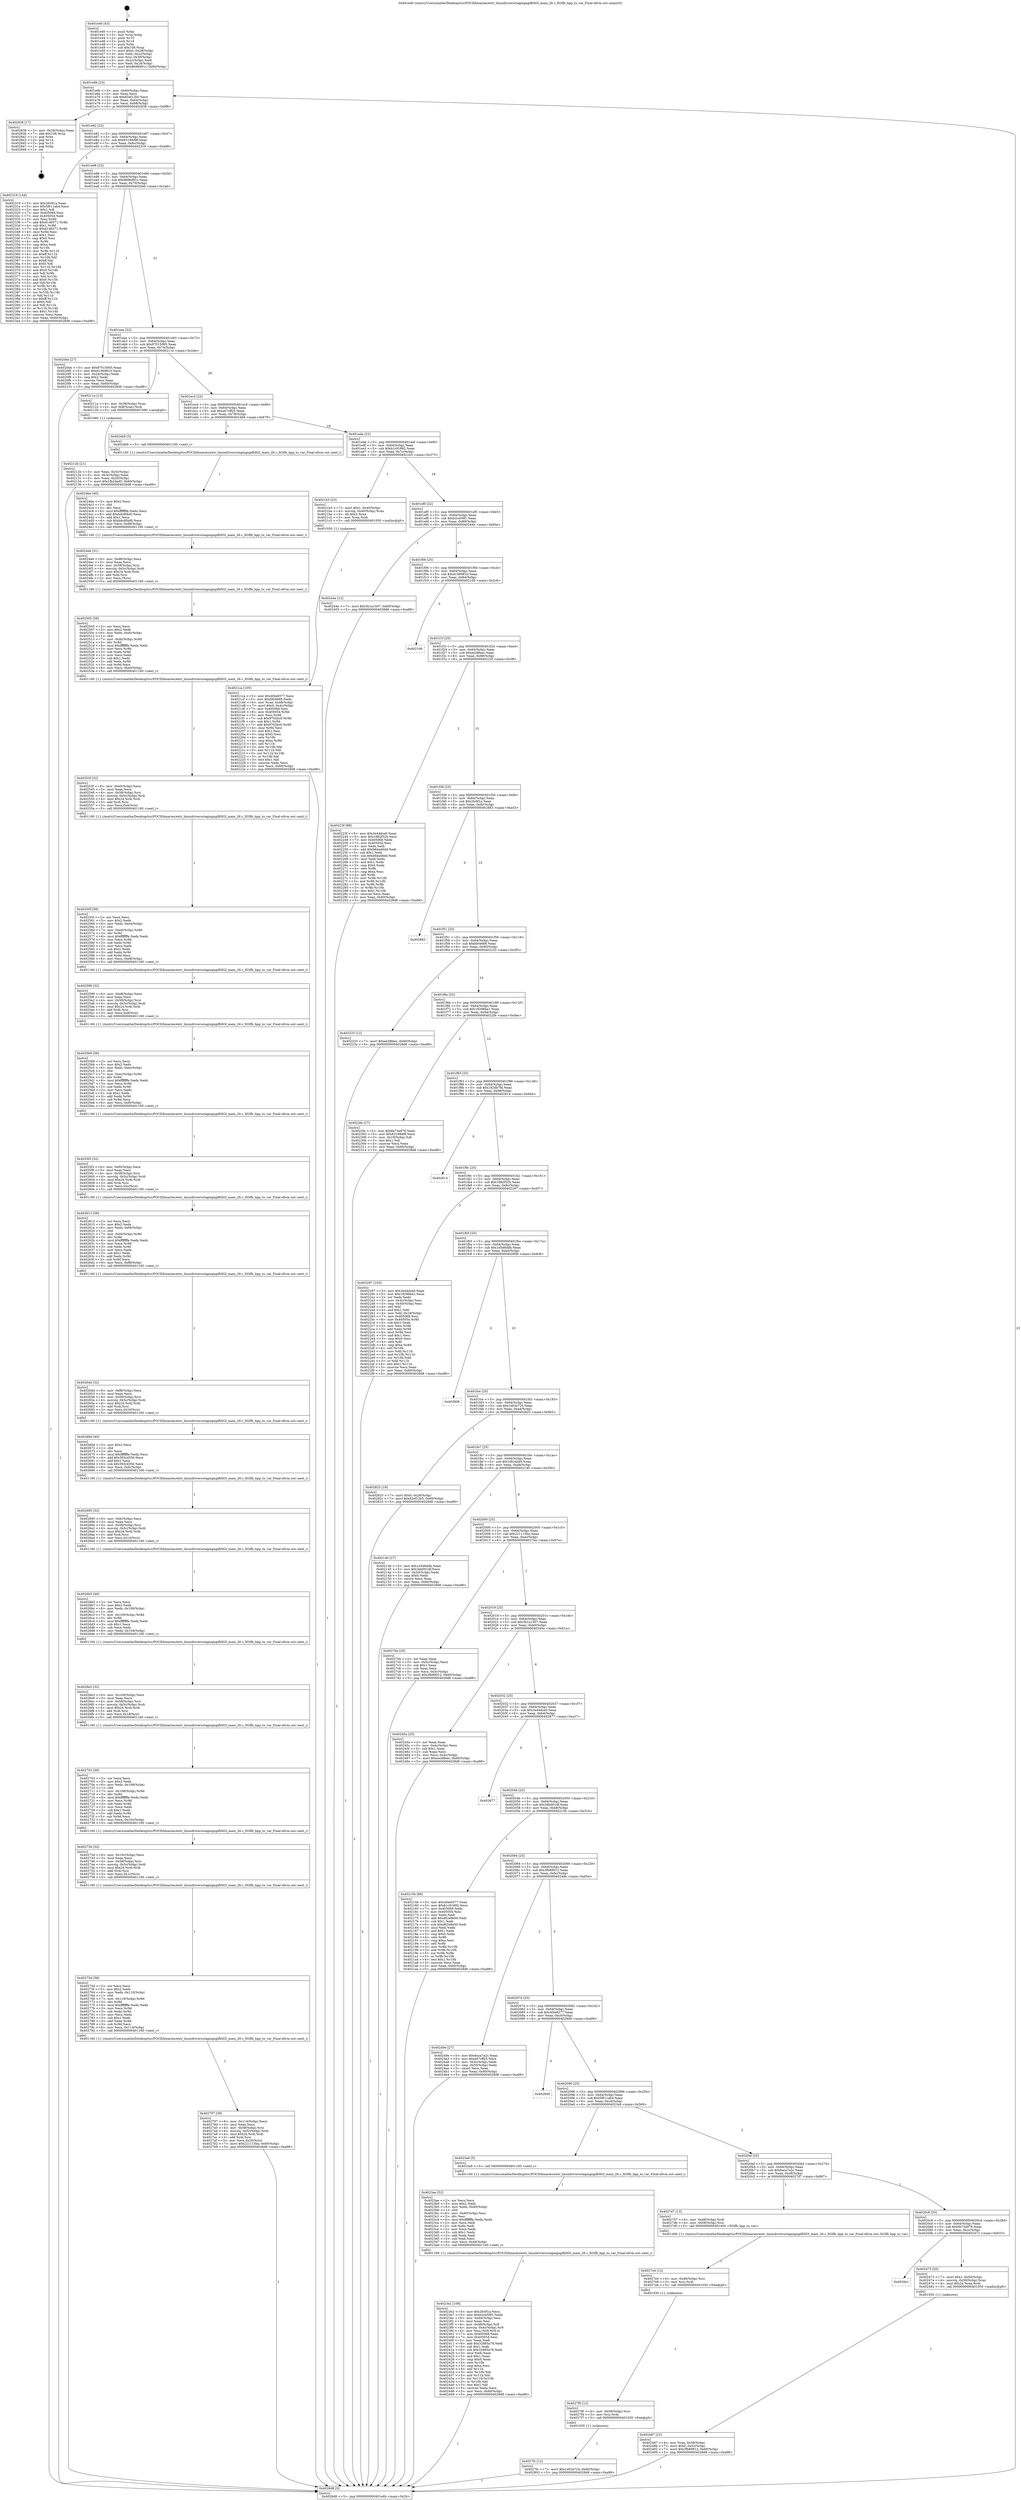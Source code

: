 digraph "0x401e40" {
  label = "0x401e40 (/mnt/c/Users/mathe/Desktop/tcc/POCII/binaries/extr_linuxdriversstagingxgifbXGI_main_26.c_XGIfb_bpp_to_var_Final-ollvm.out::main(0))"
  labelloc = "t"
  node[shape=record]

  Entry [label="",width=0.3,height=0.3,shape=circle,fillcolor=black,style=filled]
  "0x401e6b" [label="{
     0x401e6b [23]\l
     | [instrs]\l
     &nbsp;&nbsp;0x401e6b \<+3\>: mov -0x60(%rbp),%eax\l
     &nbsp;&nbsp;0x401e6e \<+2\>: mov %eax,%ecx\l
     &nbsp;&nbsp;0x401e70 \<+6\>: sub $0x82ef12b5,%ecx\l
     &nbsp;&nbsp;0x401e76 \<+3\>: mov %eax,-0x64(%rbp)\l
     &nbsp;&nbsp;0x401e79 \<+3\>: mov %ecx,-0x68(%rbp)\l
     &nbsp;&nbsp;0x401e7c \<+6\>: je 0000000000402838 \<main+0x9f8\>\l
  }"]
  "0x402838" [label="{
     0x402838 [17]\l
     | [instrs]\l
     &nbsp;&nbsp;0x402838 \<+3\>: mov -0x28(%rbp),%eax\l
     &nbsp;&nbsp;0x40283b \<+7\>: add $0x108,%rsp\l
     &nbsp;&nbsp;0x402842 \<+1\>: pop %rbx\l
     &nbsp;&nbsp;0x402843 \<+2\>: pop %r14\l
     &nbsp;&nbsp;0x402845 \<+2\>: pop %r15\l
     &nbsp;&nbsp;0x402847 \<+1\>: pop %rbp\l
     &nbsp;&nbsp;0x402848 \<+1\>: ret\l
  }"]
  "0x401e82" [label="{
     0x401e82 [22]\l
     | [instrs]\l
     &nbsp;&nbsp;0x401e82 \<+5\>: jmp 0000000000401e87 \<main+0x47\>\l
     &nbsp;&nbsp;0x401e87 \<+3\>: mov -0x64(%rbp),%eax\l
     &nbsp;&nbsp;0x401e8a \<+5\>: sub $0x83189d9f,%eax\l
     &nbsp;&nbsp;0x401e8f \<+3\>: mov %eax,-0x6c(%rbp)\l
     &nbsp;&nbsp;0x401e92 \<+6\>: je 0000000000402319 \<main+0x4d9\>\l
  }"]
  Exit [label="",width=0.3,height=0.3,shape=circle,fillcolor=black,style=filled,peripheries=2]
  "0x402319" [label="{
     0x402319 [144]\l
     | [instrs]\l
     &nbsp;&nbsp;0x402319 \<+5\>: mov $0x2fc0f1a,%eax\l
     &nbsp;&nbsp;0x40231e \<+5\>: mov $0x5f611ab4,%ecx\l
     &nbsp;&nbsp;0x402323 \<+2\>: mov $0x1,%dl\l
     &nbsp;&nbsp;0x402325 \<+7\>: mov 0x405068,%esi\l
     &nbsp;&nbsp;0x40232c \<+7\>: mov 0x405054,%edi\l
     &nbsp;&nbsp;0x402333 \<+3\>: mov %esi,%r8d\l
     &nbsp;&nbsp;0x402336 \<+7\>: add $0x8146571,%r8d\l
     &nbsp;&nbsp;0x40233d \<+4\>: sub $0x1,%r8d\l
     &nbsp;&nbsp;0x402341 \<+7\>: sub $0x8146571,%r8d\l
     &nbsp;&nbsp;0x402348 \<+4\>: imul %r8d,%esi\l
     &nbsp;&nbsp;0x40234c \<+3\>: and $0x1,%esi\l
     &nbsp;&nbsp;0x40234f \<+3\>: cmp $0x0,%esi\l
     &nbsp;&nbsp;0x402352 \<+4\>: sete %r9b\l
     &nbsp;&nbsp;0x402356 \<+3\>: cmp $0xa,%edi\l
     &nbsp;&nbsp;0x402359 \<+4\>: setl %r10b\l
     &nbsp;&nbsp;0x40235d \<+3\>: mov %r9b,%r11b\l
     &nbsp;&nbsp;0x402360 \<+4\>: xor $0xff,%r11b\l
     &nbsp;&nbsp;0x402364 \<+3\>: mov %r10b,%bl\l
     &nbsp;&nbsp;0x402367 \<+3\>: xor $0xff,%bl\l
     &nbsp;&nbsp;0x40236a \<+3\>: xor $0x0,%dl\l
     &nbsp;&nbsp;0x40236d \<+3\>: mov %r11b,%r14b\l
     &nbsp;&nbsp;0x402370 \<+4\>: and $0x0,%r14b\l
     &nbsp;&nbsp;0x402374 \<+3\>: and %dl,%r9b\l
     &nbsp;&nbsp;0x402377 \<+3\>: mov %bl,%r15b\l
     &nbsp;&nbsp;0x40237a \<+4\>: and $0x0,%r15b\l
     &nbsp;&nbsp;0x40237e \<+3\>: and %dl,%r10b\l
     &nbsp;&nbsp;0x402381 \<+3\>: or %r9b,%r14b\l
     &nbsp;&nbsp;0x402384 \<+3\>: or %r10b,%r15b\l
     &nbsp;&nbsp;0x402387 \<+3\>: xor %r15b,%r14b\l
     &nbsp;&nbsp;0x40238a \<+3\>: or %bl,%r11b\l
     &nbsp;&nbsp;0x40238d \<+4\>: xor $0xff,%r11b\l
     &nbsp;&nbsp;0x402391 \<+3\>: or $0x0,%dl\l
     &nbsp;&nbsp;0x402394 \<+3\>: and %dl,%r11b\l
     &nbsp;&nbsp;0x402397 \<+3\>: or %r11b,%r14b\l
     &nbsp;&nbsp;0x40239a \<+4\>: test $0x1,%r14b\l
     &nbsp;&nbsp;0x40239e \<+3\>: cmovne %ecx,%eax\l
     &nbsp;&nbsp;0x4023a1 \<+3\>: mov %eax,-0x60(%rbp)\l
     &nbsp;&nbsp;0x4023a4 \<+5\>: jmp 00000000004028d8 \<main+0xa98\>\l
  }"]
  "0x401e98" [label="{
     0x401e98 [22]\l
     | [instrs]\l
     &nbsp;&nbsp;0x401e98 \<+5\>: jmp 0000000000401e9d \<main+0x5d\>\l
     &nbsp;&nbsp;0x401e9d \<+3\>: mov -0x64(%rbp),%eax\l
     &nbsp;&nbsp;0x401ea0 \<+5\>: sub $0x8696d91c,%eax\l
     &nbsp;&nbsp;0x401ea5 \<+3\>: mov %eax,-0x70(%rbp)\l
     &nbsp;&nbsp;0x401ea8 \<+6\>: je 00000000004020eb \<main+0x2ab\>\l
  }"]
  "0x4027fc" [label="{
     0x4027fc [12]\l
     | [instrs]\l
     &nbsp;&nbsp;0x4027fc \<+7\>: movl $0x1e63a724,-0x60(%rbp)\l
     &nbsp;&nbsp;0x402803 \<+5\>: jmp 00000000004028d8 \<main+0xa98\>\l
  }"]
  "0x4020eb" [label="{
     0x4020eb [27]\l
     | [instrs]\l
     &nbsp;&nbsp;0x4020eb \<+5\>: mov $0x87015065,%eax\l
     &nbsp;&nbsp;0x4020f0 \<+5\>: mov $0xd146981b,%ecx\l
     &nbsp;&nbsp;0x4020f5 \<+3\>: mov -0x24(%rbp),%edx\l
     &nbsp;&nbsp;0x4020f8 \<+3\>: cmp $0x2,%edx\l
     &nbsp;&nbsp;0x4020fb \<+3\>: cmovne %ecx,%eax\l
     &nbsp;&nbsp;0x4020fe \<+3\>: mov %eax,-0x60(%rbp)\l
     &nbsp;&nbsp;0x402101 \<+5\>: jmp 00000000004028d8 \<main+0xa98\>\l
  }"]
  "0x401eae" [label="{
     0x401eae [22]\l
     | [instrs]\l
     &nbsp;&nbsp;0x401eae \<+5\>: jmp 0000000000401eb3 \<main+0x73\>\l
     &nbsp;&nbsp;0x401eb3 \<+3\>: mov -0x64(%rbp),%eax\l
     &nbsp;&nbsp;0x401eb6 \<+5\>: sub $0x87015065,%eax\l
     &nbsp;&nbsp;0x401ebb \<+3\>: mov %eax,-0x74(%rbp)\l
     &nbsp;&nbsp;0x401ebe \<+6\>: je 000000000040211e \<main+0x2de\>\l
  }"]
  "0x4028d8" [label="{
     0x4028d8 [5]\l
     | [instrs]\l
     &nbsp;&nbsp;0x4028d8 \<+5\>: jmp 0000000000401e6b \<main+0x2b\>\l
  }"]
  "0x401e40" [label="{
     0x401e40 [43]\l
     | [instrs]\l
     &nbsp;&nbsp;0x401e40 \<+1\>: push %rbp\l
     &nbsp;&nbsp;0x401e41 \<+3\>: mov %rsp,%rbp\l
     &nbsp;&nbsp;0x401e44 \<+2\>: push %r15\l
     &nbsp;&nbsp;0x401e46 \<+2\>: push %r14\l
     &nbsp;&nbsp;0x401e48 \<+1\>: push %rbx\l
     &nbsp;&nbsp;0x401e49 \<+7\>: sub $0x108,%rsp\l
     &nbsp;&nbsp;0x401e50 \<+7\>: movl $0x0,-0x28(%rbp)\l
     &nbsp;&nbsp;0x401e57 \<+3\>: mov %edi,-0x2c(%rbp)\l
     &nbsp;&nbsp;0x401e5a \<+4\>: mov %rsi,-0x38(%rbp)\l
     &nbsp;&nbsp;0x401e5e \<+3\>: mov -0x2c(%rbp),%edi\l
     &nbsp;&nbsp;0x401e61 \<+3\>: mov %edi,-0x24(%rbp)\l
     &nbsp;&nbsp;0x401e64 \<+7\>: movl $0x8696d91c,-0x60(%rbp)\l
  }"]
  "0x4027f0" [label="{
     0x4027f0 [12]\l
     | [instrs]\l
     &nbsp;&nbsp;0x4027f0 \<+4\>: mov -0x58(%rbp),%rsi\l
     &nbsp;&nbsp;0x4027f4 \<+3\>: mov %rsi,%rdi\l
     &nbsp;&nbsp;0x4027f7 \<+5\>: call 0000000000401030 \<free@plt\>\l
     | [calls]\l
     &nbsp;&nbsp;0x401030 \{1\} (unknown)\l
  }"]
  "0x40211e" [label="{
     0x40211e [13]\l
     | [instrs]\l
     &nbsp;&nbsp;0x40211e \<+4\>: mov -0x38(%rbp),%rax\l
     &nbsp;&nbsp;0x402122 \<+4\>: mov 0x8(%rax),%rdi\l
     &nbsp;&nbsp;0x402126 \<+5\>: call 0000000000401060 \<atoi@plt\>\l
     | [calls]\l
     &nbsp;&nbsp;0x401060 \{1\} (unknown)\l
  }"]
  "0x401ec4" [label="{
     0x401ec4 [22]\l
     | [instrs]\l
     &nbsp;&nbsp;0x401ec4 \<+5\>: jmp 0000000000401ec9 \<main+0x89\>\l
     &nbsp;&nbsp;0x401ec9 \<+3\>: mov -0x64(%rbp),%eax\l
     &nbsp;&nbsp;0x401ecc \<+5\>: sub $0xa67cff25,%eax\l
     &nbsp;&nbsp;0x401ed1 \<+3\>: mov %eax,-0x78(%rbp)\l
     &nbsp;&nbsp;0x401ed4 \<+6\>: je 00000000004024b9 \<main+0x679\>\l
  }"]
  "0x40212b" [label="{
     0x40212b [21]\l
     | [instrs]\l
     &nbsp;&nbsp;0x40212b \<+3\>: mov %eax,-0x3c(%rbp)\l
     &nbsp;&nbsp;0x40212e \<+3\>: mov -0x3c(%rbp),%eax\l
     &nbsp;&nbsp;0x402131 \<+3\>: mov %eax,-0x20(%rbp)\l
     &nbsp;&nbsp;0x402134 \<+7\>: movl $0x1fb2dad5,-0x60(%rbp)\l
     &nbsp;&nbsp;0x40213b \<+5\>: jmp 00000000004028d8 \<main+0xa98\>\l
  }"]
  "0x4027e4" [label="{
     0x4027e4 [12]\l
     | [instrs]\l
     &nbsp;&nbsp;0x4027e4 \<+4\>: mov -0x48(%rbp),%rsi\l
     &nbsp;&nbsp;0x4027e8 \<+3\>: mov %rsi,%rdi\l
     &nbsp;&nbsp;0x4027eb \<+5\>: call 0000000000401030 \<free@plt\>\l
     | [calls]\l
     &nbsp;&nbsp;0x401030 \{1\} (unknown)\l
  }"]
  "0x4024b9" [label="{
     0x4024b9 [5]\l
     | [instrs]\l
     &nbsp;&nbsp;0x4024b9 \<+5\>: call 0000000000401160 \<next_i\>\l
     | [calls]\l
     &nbsp;&nbsp;0x401160 \{1\} (/mnt/c/Users/mathe/Desktop/tcc/POCII/binaries/extr_linuxdriversstagingxgifbXGI_main_26.c_XGIfb_bpp_to_var_Final-ollvm.out::next_i)\l
  }"]
  "0x401eda" [label="{
     0x401eda [22]\l
     | [instrs]\l
     &nbsp;&nbsp;0x401eda \<+5\>: jmp 0000000000401edf \<main+0x9f\>\l
     &nbsp;&nbsp;0x401edf \<+3\>: mov -0x64(%rbp),%eax\l
     &nbsp;&nbsp;0x401ee2 \<+5\>: sub $0xb1c91892,%eax\l
     &nbsp;&nbsp;0x401ee7 \<+3\>: mov %eax,-0x7c(%rbp)\l
     &nbsp;&nbsp;0x401eea \<+6\>: je 00000000004021b3 \<main+0x373\>\l
  }"]
  "0x402797" [label="{
     0x402797 [39]\l
     | [instrs]\l
     &nbsp;&nbsp;0x402797 \<+6\>: mov -0x114(%rbp),%ecx\l
     &nbsp;&nbsp;0x40279d \<+3\>: imul %eax,%ecx\l
     &nbsp;&nbsp;0x4027a0 \<+4\>: mov -0x58(%rbp),%rsi\l
     &nbsp;&nbsp;0x4027a4 \<+4\>: movslq -0x5c(%rbp),%rdi\l
     &nbsp;&nbsp;0x4027a8 \<+4\>: imul $0x24,%rdi,%rdi\l
     &nbsp;&nbsp;0x4027ac \<+3\>: add %rdi,%rsi\l
     &nbsp;&nbsp;0x4027af \<+3\>: mov %ecx,0x20(%rsi)\l
     &nbsp;&nbsp;0x4027b2 \<+7\>: movl $0x221115ba,-0x60(%rbp)\l
     &nbsp;&nbsp;0x4027b9 \<+5\>: jmp 00000000004028d8 \<main+0xa98\>\l
  }"]
  "0x4021b3" [label="{
     0x4021b3 [23]\l
     | [instrs]\l
     &nbsp;&nbsp;0x4021b3 \<+7\>: movl $0x1,-0x40(%rbp)\l
     &nbsp;&nbsp;0x4021ba \<+4\>: movslq -0x40(%rbp),%rax\l
     &nbsp;&nbsp;0x4021be \<+4\>: shl $0x2,%rax\l
     &nbsp;&nbsp;0x4021c2 \<+3\>: mov %rax,%rdi\l
     &nbsp;&nbsp;0x4021c5 \<+5\>: call 0000000000401050 \<malloc@plt\>\l
     | [calls]\l
     &nbsp;&nbsp;0x401050 \{1\} (unknown)\l
  }"]
  "0x401ef0" [label="{
     0x401ef0 [22]\l
     | [instrs]\l
     &nbsp;&nbsp;0x401ef0 \<+5\>: jmp 0000000000401ef5 \<main+0xb5\>\l
     &nbsp;&nbsp;0x401ef5 \<+3\>: mov -0x64(%rbp),%eax\l
     &nbsp;&nbsp;0x401ef8 \<+5\>: sub $0xb2ce59f1,%eax\l
     &nbsp;&nbsp;0x401efd \<+3\>: mov %eax,-0x80(%rbp)\l
     &nbsp;&nbsp;0x401f00 \<+6\>: je 000000000040244e \<main+0x60e\>\l
  }"]
  "0x40275d" [label="{
     0x40275d [58]\l
     | [instrs]\l
     &nbsp;&nbsp;0x40275d \<+2\>: xor %ecx,%ecx\l
     &nbsp;&nbsp;0x40275f \<+5\>: mov $0x2,%edx\l
     &nbsp;&nbsp;0x402764 \<+6\>: mov %edx,-0x110(%rbp)\l
     &nbsp;&nbsp;0x40276a \<+1\>: cltd\l
     &nbsp;&nbsp;0x40276b \<+7\>: mov -0x110(%rbp),%r8d\l
     &nbsp;&nbsp;0x402772 \<+3\>: idiv %r8d\l
     &nbsp;&nbsp;0x402775 \<+6\>: imul $0xfffffffe,%edx,%edx\l
     &nbsp;&nbsp;0x40277b \<+3\>: mov %ecx,%r9d\l
     &nbsp;&nbsp;0x40277e \<+3\>: sub %edx,%r9d\l
     &nbsp;&nbsp;0x402781 \<+2\>: mov %ecx,%edx\l
     &nbsp;&nbsp;0x402783 \<+3\>: sub $0x1,%edx\l
     &nbsp;&nbsp;0x402786 \<+3\>: add %edx,%r9d\l
     &nbsp;&nbsp;0x402789 \<+3\>: sub %r9d,%ecx\l
     &nbsp;&nbsp;0x40278c \<+6\>: mov %ecx,-0x114(%rbp)\l
     &nbsp;&nbsp;0x402792 \<+5\>: call 0000000000401160 \<next_i\>\l
     | [calls]\l
     &nbsp;&nbsp;0x401160 \{1\} (/mnt/c/Users/mathe/Desktop/tcc/POCII/binaries/extr_linuxdriversstagingxgifbXGI_main_26.c_XGIfb_bpp_to_var_Final-ollvm.out::next_i)\l
  }"]
  "0x40244e" [label="{
     0x40244e [12]\l
     | [instrs]\l
     &nbsp;&nbsp;0x40244e \<+7\>: movl $0x3b1a1507,-0x60(%rbp)\l
     &nbsp;&nbsp;0x402455 \<+5\>: jmp 00000000004028d8 \<main+0xa98\>\l
  }"]
  "0x401f06" [label="{
     0x401f06 [25]\l
     | [instrs]\l
     &nbsp;&nbsp;0x401f06 \<+5\>: jmp 0000000000401f0b \<main+0xcb\>\l
     &nbsp;&nbsp;0x401f0b \<+3\>: mov -0x64(%rbp),%eax\l
     &nbsp;&nbsp;0x401f0e \<+5\>: sub $0xd146981b,%eax\l
     &nbsp;&nbsp;0x401f13 \<+6\>: mov %eax,-0x84(%rbp)\l
     &nbsp;&nbsp;0x401f19 \<+6\>: je 0000000000402106 \<main+0x2c6\>\l
  }"]
  "0x40273d" [label="{
     0x40273d [32]\l
     | [instrs]\l
     &nbsp;&nbsp;0x40273d \<+6\>: mov -0x10c(%rbp),%ecx\l
     &nbsp;&nbsp;0x402743 \<+3\>: imul %eax,%ecx\l
     &nbsp;&nbsp;0x402746 \<+4\>: mov -0x58(%rbp),%rsi\l
     &nbsp;&nbsp;0x40274a \<+4\>: movslq -0x5c(%rbp),%rdi\l
     &nbsp;&nbsp;0x40274e \<+4\>: imul $0x24,%rdi,%rdi\l
     &nbsp;&nbsp;0x402752 \<+3\>: add %rdi,%rsi\l
     &nbsp;&nbsp;0x402755 \<+3\>: mov %ecx,0x1c(%rsi)\l
     &nbsp;&nbsp;0x402758 \<+5\>: call 0000000000401160 \<next_i\>\l
     | [calls]\l
     &nbsp;&nbsp;0x401160 \{1\} (/mnt/c/Users/mathe/Desktop/tcc/POCII/binaries/extr_linuxdriversstagingxgifbXGI_main_26.c_XGIfb_bpp_to_var_Final-ollvm.out::next_i)\l
  }"]
  "0x402106" [label="{
     0x402106\l
  }", style=dashed]
  "0x401f1f" [label="{
     0x401f1f [25]\l
     | [instrs]\l
     &nbsp;&nbsp;0x401f1f \<+5\>: jmp 0000000000401f24 \<main+0xe4\>\l
     &nbsp;&nbsp;0x401f24 \<+3\>: mov -0x64(%rbp),%eax\l
     &nbsp;&nbsp;0x401f27 \<+5\>: sub $0xee28feec,%eax\l
     &nbsp;&nbsp;0x401f2c \<+6\>: mov %eax,-0x88(%rbp)\l
     &nbsp;&nbsp;0x401f32 \<+6\>: je 000000000040223f \<main+0x3ff\>\l
  }"]
  "0x402703" [label="{
     0x402703 [58]\l
     | [instrs]\l
     &nbsp;&nbsp;0x402703 \<+2\>: xor %ecx,%ecx\l
     &nbsp;&nbsp;0x402705 \<+5\>: mov $0x2,%edx\l
     &nbsp;&nbsp;0x40270a \<+6\>: mov %edx,-0x108(%rbp)\l
     &nbsp;&nbsp;0x402710 \<+1\>: cltd\l
     &nbsp;&nbsp;0x402711 \<+7\>: mov -0x108(%rbp),%r8d\l
     &nbsp;&nbsp;0x402718 \<+3\>: idiv %r8d\l
     &nbsp;&nbsp;0x40271b \<+6\>: imul $0xfffffffe,%edx,%edx\l
     &nbsp;&nbsp;0x402721 \<+3\>: mov %ecx,%r9d\l
     &nbsp;&nbsp;0x402724 \<+3\>: sub %edx,%r9d\l
     &nbsp;&nbsp;0x402727 \<+2\>: mov %ecx,%edx\l
     &nbsp;&nbsp;0x402729 \<+3\>: sub $0x1,%edx\l
     &nbsp;&nbsp;0x40272c \<+3\>: add %edx,%r9d\l
     &nbsp;&nbsp;0x40272f \<+3\>: sub %r9d,%ecx\l
     &nbsp;&nbsp;0x402732 \<+6\>: mov %ecx,-0x10c(%rbp)\l
     &nbsp;&nbsp;0x402738 \<+5\>: call 0000000000401160 \<next_i\>\l
     | [calls]\l
     &nbsp;&nbsp;0x401160 \{1\} (/mnt/c/Users/mathe/Desktop/tcc/POCII/binaries/extr_linuxdriversstagingxgifbXGI_main_26.c_XGIfb_bpp_to_var_Final-ollvm.out::next_i)\l
  }"]
  "0x40223f" [label="{
     0x40223f [88]\l
     | [instrs]\l
     &nbsp;&nbsp;0x40223f \<+5\>: mov $0x3e44dce0,%eax\l
     &nbsp;&nbsp;0x402244 \<+5\>: mov $0x1882f52b,%ecx\l
     &nbsp;&nbsp;0x402249 \<+7\>: mov 0x405068,%edx\l
     &nbsp;&nbsp;0x402250 \<+7\>: mov 0x405054,%esi\l
     &nbsp;&nbsp;0x402257 \<+2\>: mov %edx,%edi\l
     &nbsp;&nbsp;0x402259 \<+6\>: add $0xb6da46dd,%edi\l
     &nbsp;&nbsp;0x40225f \<+3\>: sub $0x1,%edi\l
     &nbsp;&nbsp;0x402262 \<+6\>: sub $0xb6da46dd,%edi\l
     &nbsp;&nbsp;0x402268 \<+3\>: imul %edi,%edx\l
     &nbsp;&nbsp;0x40226b \<+3\>: and $0x1,%edx\l
     &nbsp;&nbsp;0x40226e \<+3\>: cmp $0x0,%edx\l
     &nbsp;&nbsp;0x402271 \<+4\>: sete %r8b\l
     &nbsp;&nbsp;0x402275 \<+3\>: cmp $0xa,%esi\l
     &nbsp;&nbsp;0x402278 \<+4\>: setl %r9b\l
     &nbsp;&nbsp;0x40227c \<+3\>: mov %r8b,%r10b\l
     &nbsp;&nbsp;0x40227f \<+3\>: and %r9b,%r10b\l
     &nbsp;&nbsp;0x402282 \<+3\>: xor %r9b,%r8b\l
     &nbsp;&nbsp;0x402285 \<+3\>: or %r8b,%r10b\l
     &nbsp;&nbsp;0x402288 \<+4\>: test $0x1,%r10b\l
     &nbsp;&nbsp;0x40228c \<+3\>: cmovne %ecx,%eax\l
     &nbsp;&nbsp;0x40228f \<+3\>: mov %eax,-0x60(%rbp)\l
     &nbsp;&nbsp;0x402292 \<+5\>: jmp 00000000004028d8 \<main+0xa98\>\l
  }"]
  "0x401f38" [label="{
     0x401f38 [25]\l
     | [instrs]\l
     &nbsp;&nbsp;0x401f38 \<+5\>: jmp 0000000000401f3d \<main+0xfd\>\l
     &nbsp;&nbsp;0x401f3d \<+3\>: mov -0x64(%rbp),%eax\l
     &nbsp;&nbsp;0x401f40 \<+5\>: sub $0x2fc0f1a,%eax\l
     &nbsp;&nbsp;0x401f45 \<+6\>: mov %eax,-0x8c(%rbp)\l
     &nbsp;&nbsp;0x401f4b \<+6\>: je 0000000000402883 \<main+0xa43\>\l
  }"]
  "0x4026e3" [label="{
     0x4026e3 [32]\l
     | [instrs]\l
     &nbsp;&nbsp;0x4026e3 \<+6\>: mov -0x104(%rbp),%ecx\l
     &nbsp;&nbsp;0x4026e9 \<+3\>: imul %eax,%ecx\l
     &nbsp;&nbsp;0x4026ec \<+4\>: mov -0x58(%rbp),%rsi\l
     &nbsp;&nbsp;0x4026f0 \<+4\>: movslq -0x5c(%rbp),%rdi\l
     &nbsp;&nbsp;0x4026f4 \<+4\>: imul $0x24,%rdi,%rdi\l
     &nbsp;&nbsp;0x4026f8 \<+3\>: add %rdi,%rsi\l
     &nbsp;&nbsp;0x4026fb \<+3\>: mov %ecx,0x18(%rsi)\l
     &nbsp;&nbsp;0x4026fe \<+5\>: call 0000000000401160 \<next_i\>\l
     | [calls]\l
     &nbsp;&nbsp;0x401160 \{1\} (/mnt/c/Users/mathe/Desktop/tcc/POCII/binaries/extr_linuxdriversstagingxgifbXGI_main_26.c_XGIfb_bpp_to_var_Final-ollvm.out::next_i)\l
  }"]
  "0x402883" [label="{
     0x402883\l
  }", style=dashed]
  "0x401f51" [label="{
     0x401f51 [25]\l
     | [instrs]\l
     &nbsp;&nbsp;0x401f51 \<+5\>: jmp 0000000000401f56 \<main+0x116\>\l
     &nbsp;&nbsp;0x401f56 \<+3\>: mov -0x64(%rbp),%eax\l
     &nbsp;&nbsp;0x401f59 \<+5\>: sub $0xfd04668,%eax\l
     &nbsp;&nbsp;0x401f5e \<+6\>: mov %eax,-0x90(%rbp)\l
     &nbsp;&nbsp;0x401f64 \<+6\>: je 0000000000402233 \<main+0x3f3\>\l
  }"]
  "0x4026b5" [label="{
     0x4026b5 [46]\l
     | [instrs]\l
     &nbsp;&nbsp;0x4026b5 \<+2\>: xor %ecx,%ecx\l
     &nbsp;&nbsp;0x4026b7 \<+5\>: mov $0x2,%edx\l
     &nbsp;&nbsp;0x4026bc \<+6\>: mov %edx,-0x100(%rbp)\l
     &nbsp;&nbsp;0x4026c2 \<+1\>: cltd\l
     &nbsp;&nbsp;0x4026c3 \<+7\>: mov -0x100(%rbp),%r8d\l
     &nbsp;&nbsp;0x4026ca \<+3\>: idiv %r8d\l
     &nbsp;&nbsp;0x4026cd \<+6\>: imul $0xfffffffe,%edx,%edx\l
     &nbsp;&nbsp;0x4026d3 \<+3\>: sub $0x1,%ecx\l
     &nbsp;&nbsp;0x4026d6 \<+2\>: sub %ecx,%edx\l
     &nbsp;&nbsp;0x4026d8 \<+6\>: mov %edx,-0x104(%rbp)\l
     &nbsp;&nbsp;0x4026de \<+5\>: call 0000000000401160 \<next_i\>\l
     | [calls]\l
     &nbsp;&nbsp;0x401160 \{1\} (/mnt/c/Users/mathe/Desktop/tcc/POCII/binaries/extr_linuxdriversstagingxgifbXGI_main_26.c_XGIfb_bpp_to_var_Final-ollvm.out::next_i)\l
  }"]
  "0x402233" [label="{
     0x402233 [12]\l
     | [instrs]\l
     &nbsp;&nbsp;0x402233 \<+7\>: movl $0xee28feec,-0x60(%rbp)\l
     &nbsp;&nbsp;0x40223a \<+5\>: jmp 00000000004028d8 \<main+0xa98\>\l
  }"]
  "0x401f6a" [label="{
     0x401f6a [25]\l
     | [instrs]\l
     &nbsp;&nbsp;0x401f6a \<+5\>: jmp 0000000000401f6f \<main+0x12f\>\l
     &nbsp;&nbsp;0x401f6f \<+3\>: mov -0x64(%rbp),%eax\l
     &nbsp;&nbsp;0x401f72 \<+5\>: sub $0x18296ba1,%eax\l
     &nbsp;&nbsp;0x401f77 \<+6\>: mov %eax,-0x94(%rbp)\l
     &nbsp;&nbsp;0x401f7d \<+6\>: je 00000000004022fe \<main+0x4be\>\l
  }"]
  "0x402695" [label="{
     0x402695 [32]\l
     | [instrs]\l
     &nbsp;&nbsp;0x402695 \<+6\>: mov -0xfc(%rbp),%ecx\l
     &nbsp;&nbsp;0x40269b \<+3\>: imul %eax,%ecx\l
     &nbsp;&nbsp;0x40269e \<+4\>: mov -0x58(%rbp),%rsi\l
     &nbsp;&nbsp;0x4026a2 \<+4\>: movslq -0x5c(%rbp),%rdi\l
     &nbsp;&nbsp;0x4026a6 \<+4\>: imul $0x24,%rdi,%rdi\l
     &nbsp;&nbsp;0x4026aa \<+3\>: add %rdi,%rsi\l
     &nbsp;&nbsp;0x4026ad \<+3\>: mov %ecx,0x14(%rsi)\l
     &nbsp;&nbsp;0x4026b0 \<+5\>: call 0000000000401160 \<next_i\>\l
     | [calls]\l
     &nbsp;&nbsp;0x401160 \{1\} (/mnt/c/Users/mathe/Desktop/tcc/POCII/binaries/extr_linuxdriversstagingxgifbXGI_main_26.c_XGIfb_bpp_to_var_Final-ollvm.out::next_i)\l
  }"]
  "0x4022fe" [label="{
     0x4022fe [27]\l
     | [instrs]\l
     &nbsp;&nbsp;0x4022fe \<+5\>: mov $0x6b73a978,%eax\l
     &nbsp;&nbsp;0x402303 \<+5\>: mov $0x83189d9f,%ecx\l
     &nbsp;&nbsp;0x402308 \<+3\>: mov -0x19(%rbp),%dl\l
     &nbsp;&nbsp;0x40230b \<+3\>: test $0x1,%dl\l
     &nbsp;&nbsp;0x40230e \<+3\>: cmovne %ecx,%eax\l
     &nbsp;&nbsp;0x402311 \<+3\>: mov %eax,-0x60(%rbp)\l
     &nbsp;&nbsp;0x402314 \<+5\>: jmp 00000000004028d8 \<main+0xa98\>\l
  }"]
  "0x401f83" [label="{
     0x401f83 [25]\l
     | [instrs]\l
     &nbsp;&nbsp;0x401f83 \<+5\>: jmp 0000000000401f88 \<main+0x148\>\l
     &nbsp;&nbsp;0x401f88 \<+3\>: mov -0x64(%rbp),%eax\l
     &nbsp;&nbsp;0x401f8b \<+5\>: sub $0x182db7fd,%eax\l
     &nbsp;&nbsp;0x401f90 \<+6\>: mov %eax,-0x98(%rbp)\l
     &nbsp;&nbsp;0x401f96 \<+6\>: je 0000000000402814 \<main+0x9d4\>\l
  }"]
  "0x40266d" [label="{
     0x40266d [40]\l
     | [instrs]\l
     &nbsp;&nbsp;0x40266d \<+5\>: mov $0x2,%ecx\l
     &nbsp;&nbsp;0x402672 \<+1\>: cltd\l
     &nbsp;&nbsp;0x402673 \<+2\>: idiv %ecx\l
     &nbsp;&nbsp;0x402675 \<+6\>: imul $0xfffffffe,%edx,%ecx\l
     &nbsp;&nbsp;0x40267b \<+6\>: add $0x393cd356,%ecx\l
     &nbsp;&nbsp;0x402681 \<+3\>: add $0x1,%ecx\l
     &nbsp;&nbsp;0x402684 \<+6\>: sub $0x393cd356,%ecx\l
     &nbsp;&nbsp;0x40268a \<+6\>: mov %ecx,-0xfc(%rbp)\l
     &nbsp;&nbsp;0x402690 \<+5\>: call 0000000000401160 \<next_i\>\l
     | [calls]\l
     &nbsp;&nbsp;0x401160 \{1\} (/mnt/c/Users/mathe/Desktop/tcc/POCII/binaries/extr_linuxdriversstagingxgifbXGI_main_26.c_XGIfb_bpp_to_var_Final-ollvm.out::next_i)\l
  }"]
  "0x402814" [label="{
     0x402814\l
  }", style=dashed]
  "0x401f9c" [label="{
     0x401f9c [25]\l
     | [instrs]\l
     &nbsp;&nbsp;0x401f9c \<+5\>: jmp 0000000000401fa1 \<main+0x161\>\l
     &nbsp;&nbsp;0x401fa1 \<+3\>: mov -0x64(%rbp),%eax\l
     &nbsp;&nbsp;0x401fa4 \<+5\>: sub $0x1882f52b,%eax\l
     &nbsp;&nbsp;0x401fa9 \<+6\>: mov %eax,-0x9c(%rbp)\l
     &nbsp;&nbsp;0x401faf \<+6\>: je 0000000000402297 \<main+0x457\>\l
  }"]
  "0x40264d" [label="{
     0x40264d [32]\l
     | [instrs]\l
     &nbsp;&nbsp;0x40264d \<+6\>: mov -0xf8(%rbp),%ecx\l
     &nbsp;&nbsp;0x402653 \<+3\>: imul %eax,%ecx\l
     &nbsp;&nbsp;0x402656 \<+4\>: mov -0x58(%rbp),%rsi\l
     &nbsp;&nbsp;0x40265a \<+4\>: movslq -0x5c(%rbp),%rdi\l
     &nbsp;&nbsp;0x40265e \<+4\>: imul $0x24,%rdi,%rdi\l
     &nbsp;&nbsp;0x402662 \<+3\>: add %rdi,%rsi\l
     &nbsp;&nbsp;0x402665 \<+3\>: mov %ecx,0x10(%rsi)\l
     &nbsp;&nbsp;0x402668 \<+5\>: call 0000000000401160 \<next_i\>\l
     | [calls]\l
     &nbsp;&nbsp;0x401160 \{1\} (/mnt/c/Users/mathe/Desktop/tcc/POCII/binaries/extr_linuxdriversstagingxgifbXGI_main_26.c_XGIfb_bpp_to_var_Final-ollvm.out::next_i)\l
  }"]
  "0x402297" [label="{
     0x402297 [103]\l
     | [instrs]\l
     &nbsp;&nbsp;0x402297 \<+5\>: mov $0x3e44dce0,%eax\l
     &nbsp;&nbsp;0x40229c \<+5\>: mov $0x18296ba1,%ecx\l
     &nbsp;&nbsp;0x4022a1 \<+2\>: xor %edx,%edx\l
     &nbsp;&nbsp;0x4022a3 \<+3\>: mov -0x4c(%rbp),%esi\l
     &nbsp;&nbsp;0x4022a6 \<+3\>: cmp -0x40(%rbp),%esi\l
     &nbsp;&nbsp;0x4022a9 \<+4\>: setl %dil\l
     &nbsp;&nbsp;0x4022ad \<+4\>: and $0x1,%dil\l
     &nbsp;&nbsp;0x4022b1 \<+4\>: mov %dil,-0x19(%rbp)\l
     &nbsp;&nbsp;0x4022b5 \<+7\>: mov 0x405068,%esi\l
     &nbsp;&nbsp;0x4022bc \<+8\>: mov 0x405054,%r8d\l
     &nbsp;&nbsp;0x4022c4 \<+3\>: sub $0x1,%edx\l
     &nbsp;&nbsp;0x4022c7 \<+3\>: mov %esi,%r9d\l
     &nbsp;&nbsp;0x4022ca \<+3\>: add %edx,%r9d\l
     &nbsp;&nbsp;0x4022cd \<+4\>: imul %r9d,%esi\l
     &nbsp;&nbsp;0x4022d1 \<+3\>: and $0x1,%esi\l
     &nbsp;&nbsp;0x4022d4 \<+3\>: cmp $0x0,%esi\l
     &nbsp;&nbsp;0x4022d7 \<+4\>: sete %dil\l
     &nbsp;&nbsp;0x4022db \<+4\>: cmp $0xa,%r8d\l
     &nbsp;&nbsp;0x4022df \<+4\>: setl %r10b\l
     &nbsp;&nbsp;0x4022e3 \<+3\>: mov %dil,%r11b\l
     &nbsp;&nbsp;0x4022e6 \<+3\>: and %r10b,%r11b\l
     &nbsp;&nbsp;0x4022e9 \<+3\>: xor %r10b,%dil\l
     &nbsp;&nbsp;0x4022ec \<+3\>: or %dil,%r11b\l
     &nbsp;&nbsp;0x4022ef \<+4\>: test $0x1,%r11b\l
     &nbsp;&nbsp;0x4022f3 \<+3\>: cmovne %ecx,%eax\l
     &nbsp;&nbsp;0x4022f6 \<+3\>: mov %eax,-0x60(%rbp)\l
     &nbsp;&nbsp;0x4022f9 \<+5\>: jmp 00000000004028d8 \<main+0xa98\>\l
  }"]
  "0x401fb5" [label="{
     0x401fb5 [25]\l
     | [instrs]\l
     &nbsp;&nbsp;0x401fb5 \<+5\>: jmp 0000000000401fba \<main+0x17a\>\l
     &nbsp;&nbsp;0x401fba \<+3\>: mov -0x64(%rbp),%eax\l
     &nbsp;&nbsp;0x401fbd \<+5\>: sub $0x1e5d6ddb,%eax\l
     &nbsp;&nbsp;0x401fc2 \<+6\>: mov %eax,-0xa0(%rbp)\l
     &nbsp;&nbsp;0x401fc8 \<+6\>: je 0000000000402808 \<main+0x9c8\>\l
  }"]
  "0x402613" [label="{
     0x402613 [58]\l
     | [instrs]\l
     &nbsp;&nbsp;0x402613 \<+2\>: xor %ecx,%ecx\l
     &nbsp;&nbsp;0x402615 \<+5\>: mov $0x2,%edx\l
     &nbsp;&nbsp;0x40261a \<+6\>: mov %edx,-0xf4(%rbp)\l
     &nbsp;&nbsp;0x402620 \<+1\>: cltd\l
     &nbsp;&nbsp;0x402621 \<+7\>: mov -0xf4(%rbp),%r8d\l
     &nbsp;&nbsp;0x402628 \<+3\>: idiv %r8d\l
     &nbsp;&nbsp;0x40262b \<+6\>: imul $0xfffffffe,%edx,%edx\l
     &nbsp;&nbsp;0x402631 \<+3\>: mov %ecx,%r9d\l
     &nbsp;&nbsp;0x402634 \<+3\>: sub %edx,%r9d\l
     &nbsp;&nbsp;0x402637 \<+2\>: mov %ecx,%edx\l
     &nbsp;&nbsp;0x402639 \<+3\>: sub $0x1,%edx\l
     &nbsp;&nbsp;0x40263c \<+3\>: add %edx,%r9d\l
     &nbsp;&nbsp;0x40263f \<+3\>: sub %r9d,%ecx\l
     &nbsp;&nbsp;0x402642 \<+6\>: mov %ecx,-0xf8(%rbp)\l
     &nbsp;&nbsp;0x402648 \<+5\>: call 0000000000401160 \<next_i\>\l
     | [calls]\l
     &nbsp;&nbsp;0x401160 \{1\} (/mnt/c/Users/mathe/Desktop/tcc/POCII/binaries/extr_linuxdriversstagingxgifbXGI_main_26.c_XGIfb_bpp_to_var_Final-ollvm.out::next_i)\l
  }"]
  "0x402808" [label="{
     0x402808\l
  }", style=dashed]
  "0x401fce" [label="{
     0x401fce [25]\l
     | [instrs]\l
     &nbsp;&nbsp;0x401fce \<+5\>: jmp 0000000000401fd3 \<main+0x193\>\l
     &nbsp;&nbsp;0x401fd3 \<+3\>: mov -0x64(%rbp),%eax\l
     &nbsp;&nbsp;0x401fd6 \<+5\>: sub $0x1e63a724,%eax\l
     &nbsp;&nbsp;0x401fdb \<+6\>: mov %eax,-0xa4(%rbp)\l
     &nbsp;&nbsp;0x401fe1 \<+6\>: je 0000000000402825 \<main+0x9e5\>\l
  }"]
  "0x4025f3" [label="{
     0x4025f3 [32]\l
     | [instrs]\l
     &nbsp;&nbsp;0x4025f3 \<+6\>: mov -0xf0(%rbp),%ecx\l
     &nbsp;&nbsp;0x4025f9 \<+3\>: imul %eax,%ecx\l
     &nbsp;&nbsp;0x4025fc \<+4\>: mov -0x58(%rbp),%rsi\l
     &nbsp;&nbsp;0x402600 \<+4\>: movslq -0x5c(%rbp),%rdi\l
     &nbsp;&nbsp;0x402604 \<+4\>: imul $0x24,%rdi,%rdi\l
     &nbsp;&nbsp;0x402608 \<+3\>: add %rdi,%rsi\l
     &nbsp;&nbsp;0x40260b \<+3\>: mov %ecx,0xc(%rsi)\l
     &nbsp;&nbsp;0x40260e \<+5\>: call 0000000000401160 \<next_i\>\l
     | [calls]\l
     &nbsp;&nbsp;0x401160 \{1\} (/mnt/c/Users/mathe/Desktop/tcc/POCII/binaries/extr_linuxdriversstagingxgifbXGI_main_26.c_XGIfb_bpp_to_var_Final-ollvm.out::next_i)\l
  }"]
  "0x402825" [label="{
     0x402825 [19]\l
     | [instrs]\l
     &nbsp;&nbsp;0x402825 \<+7\>: movl $0x0,-0x28(%rbp)\l
     &nbsp;&nbsp;0x40282c \<+7\>: movl $0x82ef12b5,-0x60(%rbp)\l
     &nbsp;&nbsp;0x402833 \<+5\>: jmp 00000000004028d8 \<main+0xa98\>\l
  }"]
  "0x401fe7" [label="{
     0x401fe7 [25]\l
     | [instrs]\l
     &nbsp;&nbsp;0x401fe7 \<+5\>: jmp 0000000000401fec \<main+0x1ac\>\l
     &nbsp;&nbsp;0x401fec \<+3\>: mov -0x64(%rbp),%eax\l
     &nbsp;&nbsp;0x401fef \<+5\>: sub $0x1fb2dad5,%eax\l
     &nbsp;&nbsp;0x401ff4 \<+6\>: mov %eax,-0xa8(%rbp)\l
     &nbsp;&nbsp;0x401ffa \<+6\>: je 0000000000402140 \<main+0x300\>\l
  }"]
  "0x4025b9" [label="{
     0x4025b9 [58]\l
     | [instrs]\l
     &nbsp;&nbsp;0x4025b9 \<+2\>: xor %ecx,%ecx\l
     &nbsp;&nbsp;0x4025bb \<+5\>: mov $0x2,%edx\l
     &nbsp;&nbsp;0x4025c0 \<+6\>: mov %edx,-0xec(%rbp)\l
     &nbsp;&nbsp;0x4025c6 \<+1\>: cltd\l
     &nbsp;&nbsp;0x4025c7 \<+7\>: mov -0xec(%rbp),%r8d\l
     &nbsp;&nbsp;0x4025ce \<+3\>: idiv %r8d\l
     &nbsp;&nbsp;0x4025d1 \<+6\>: imul $0xfffffffe,%edx,%edx\l
     &nbsp;&nbsp;0x4025d7 \<+3\>: mov %ecx,%r9d\l
     &nbsp;&nbsp;0x4025da \<+3\>: sub %edx,%r9d\l
     &nbsp;&nbsp;0x4025dd \<+2\>: mov %ecx,%edx\l
     &nbsp;&nbsp;0x4025df \<+3\>: sub $0x1,%edx\l
     &nbsp;&nbsp;0x4025e2 \<+3\>: add %edx,%r9d\l
     &nbsp;&nbsp;0x4025e5 \<+3\>: sub %r9d,%ecx\l
     &nbsp;&nbsp;0x4025e8 \<+6\>: mov %ecx,-0xf0(%rbp)\l
     &nbsp;&nbsp;0x4025ee \<+5\>: call 0000000000401160 \<next_i\>\l
     | [calls]\l
     &nbsp;&nbsp;0x401160 \{1\} (/mnt/c/Users/mathe/Desktop/tcc/POCII/binaries/extr_linuxdriversstagingxgifbXGI_main_26.c_XGIfb_bpp_to_var_Final-ollvm.out::next_i)\l
  }"]
  "0x402140" [label="{
     0x402140 [27]\l
     | [instrs]\l
     &nbsp;&nbsp;0x402140 \<+5\>: mov $0x1e5d6ddb,%eax\l
     &nbsp;&nbsp;0x402145 \<+5\>: mov $0x3eb001df,%ecx\l
     &nbsp;&nbsp;0x40214a \<+3\>: mov -0x20(%rbp),%edx\l
     &nbsp;&nbsp;0x40214d \<+3\>: cmp $0x0,%edx\l
     &nbsp;&nbsp;0x402150 \<+3\>: cmove %ecx,%eax\l
     &nbsp;&nbsp;0x402153 \<+3\>: mov %eax,-0x60(%rbp)\l
     &nbsp;&nbsp;0x402156 \<+5\>: jmp 00000000004028d8 \<main+0xa98\>\l
  }"]
  "0x402000" [label="{
     0x402000 [25]\l
     | [instrs]\l
     &nbsp;&nbsp;0x402000 \<+5\>: jmp 0000000000402005 \<main+0x1c5\>\l
     &nbsp;&nbsp;0x402005 \<+3\>: mov -0x64(%rbp),%eax\l
     &nbsp;&nbsp;0x402008 \<+5\>: sub $0x221115ba,%eax\l
     &nbsp;&nbsp;0x40200d \<+6\>: mov %eax,-0xac(%rbp)\l
     &nbsp;&nbsp;0x402013 \<+6\>: je 00000000004027be \<main+0x97e\>\l
  }"]
  "0x402599" [label="{
     0x402599 [32]\l
     | [instrs]\l
     &nbsp;&nbsp;0x402599 \<+6\>: mov -0xe8(%rbp),%ecx\l
     &nbsp;&nbsp;0x40259f \<+3\>: imul %eax,%ecx\l
     &nbsp;&nbsp;0x4025a2 \<+4\>: mov -0x58(%rbp),%rsi\l
     &nbsp;&nbsp;0x4025a6 \<+4\>: movslq -0x5c(%rbp),%rdi\l
     &nbsp;&nbsp;0x4025aa \<+4\>: imul $0x24,%rdi,%rdi\l
     &nbsp;&nbsp;0x4025ae \<+3\>: add %rdi,%rsi\l
     &nbsp;&nbsp;0x4025b1 \<+3\>: mov %ecx,0x8(%rsi)\l
     &nbsp;&nbsp;0x4025b4 \<+5\>: call 0000000000401160 \<next_i\>\l
     | [calls]\l
     &nbsp;&nbsp;0x401160 \{1\} (/mnt/c/Users/mathe/Desktop/tcc/POCII/binaries/extr_linuxdriversstagingxgifbXGI_main_26.c_XGIfb_bpp_to_var_Final-ollvm.out::next_i)\l
  }"]
  "0x4027be" [label="{
     0x4027be [25]\l
     | [instrs]\l
     &nbsp;&nbsp;0x4027be \<+2\>: xor %eax,%eax\l
     &nbsp;&nbsp;0x4027c0 \<+3\>: mov -0x5c(%rbp),%ecx\l
     &nbsp;&nbsp;0x4027c3 \<+3\>: sub $0x1,%eax\l
     &nbsp;&nbsp;0x4027c6 \<+2\>: sub %eax,%ecx\l
     &nbsp;&nbsp;0x4027c8 \<+3\>: mov %ecx,-0x5c(%rbp)\l
     &nbsp;&nbsp;0x4027cb \<+7\>: movl $0x3fb89912,-0x60(%rbp)\l
     &nbsp;&nbsp;0x4027d2 \<+5\>: jmp 00000000004028d8 \<main+0xa98\>\l
  }"]
  "0x402019" [label="{
     0x402019 [25]\l
     | [instrs]\l
     &nbsp;&nbsp;0x402019 \<+5\>: jmp 000000000040201e \<main+0x1de\>\l
     &nbsp;&nbsp;0x40201e \<+3\>: mov -0x64(%rbp),%eax\l
     &nbsp;&nbsp;0x402021 \<+5\>: sub $0x3b1a1507,%eax\l
     &nbsp;&nbsp;0x402026 \<+6\>: mov %eax,-0xb0(%rbp)\l
     &nbsp;&nbsp;0x40202c \<+6\>: je 000000000040245a \<main+0x61a\>\l
  }"]
  "0x40255f" [label="{
     0x40255f [58]\l
     | [instrs]\l
     &nbsp;&nbsp;0x40255f \<+2\>: xor %ecx,%ecx\l
     &nbsp;&nbsp;0x402561 \<+5\>: mov $0x2,%edx\l
     &nbsp;&nbsp;0x402566 \<+6\>: mov %edx,-0xe4(%rbp)\l
     &nbsp;&nbsp;0x40256c \<+1\>: cltd\l
     &nbsp;&nbsp;0x40256d \<+7\>: mov -0xe4(%rbp),%r8d\l
     &nbsp;&nbsp;0x402574 \<+3\>: idiv %r8d\l
     &nbsp;&nbsp;0x402577 \<+6\>: imul $0xfffffffe,%edx,%edx\l
     &nbsp;&nbsp;0x40257d \<+3\>: mov %ecx,%r9d\l
     &nbsp;&nbsp;0x402580 \<+3\>: sub %edx,%r9d\l
     &nbsp;&nbsp;0x402583 \<+2\>: mov %ecx,%edx\l
     &nbsp;&nbsp;0x402585 \<+3\>: sub $0x1,%edx\l
     &nbsp;&nbsp;0x402588 \<+3\>: add %edx,%r9d\l
     &nbsp;&nbsp;0x40258b \<+3\>: sub %r9d,%ecx\l
     &nbsp;&nbsp;0x40258e \<+6\>: mov %ecx,-0xe8(%rbp)\l
     &nbsp;&nbsp;0x402594 \<+5\>: call 0000000000401160 \<next_i\>\l
     | [calls]\l
     &nbsp;&nbsp;0x401160 \{1\} (/mnt/c/Users/mathe/Desktop/tcc/POCII/binaries/extr_linuxdriversstagingxgifbXGI_main_26.c_XGIfb_bpp_to_var_Final-ollvm.out::next_i)\l
  }"]
  "0x40245a" [label="{
     0x40245a [25]\l
     | [instrs]\l
     &nbsp;&nbsp;0x40245a \<+2\>: xor %eax,%eax\l
     &nbsp;&nbsp;0x40245c \<+3\>: mov -0x4c(%rbp),%ecx\l
     &nbsp;&nbsp;0x40245f \<+3\>: sub $0x1,%eax\l
     &nbsp;&nbsp;0x402462 \<+2\>: sub %eax,%ecx\l
     &nbsp;&nbsp;0x402464 \<+3\>: mov %ecx,-0x4c(%rbp)\l
     &nbsp;&nbsp;0x402467 \<+7\>: movl $0xee28feec,-0x60(%rbp)\l
     &nbsp;&nbsp;0x40246e \<+5\>: jmp 00000000004028d8 \<main+0xa98\>\l
  }"]
  "0x402032" [label="{
     0x402032 [25]\l
     | [instrs]\l
     &nbsp;&nbsp;0x402032 \<+5\>: jmp 0000000000402037 \<main+0x1f7\>\l
     &nbsp;&nbsp;0x402037 \<+3\>: mov -0x64(%rbp),%eax\l
     &nbsp;&nbsp;0x40203a \<+5\>: sub $0x3e44dce0,%eax\l
     &nbsp;&nbsp;0x40203f \<+6\>: mov %eax,-0xb4(%rbp)\l
     &nbsp;&nbsp;0x402045 \<+6\>: je 0000000000402877 \<main+0xa37\>\l
  }"]
  "0x40253f" [label="{
     0x40253f [32]\l
     | [instrs]\l
     &nbsp;&nbsp;0x40253f \<+6\>: mov -0xe0(%rbp),%ecx\l
     &nbsp;&nbsp;0x402545 \<+3\>: imul %eax,%ecx\l
     &nbsp;&nbsp;0x402548 \<+4\>: mov -0x58(%rbp),%rsi\l
     &nbsp;&nbsp;0x40254c \<+4\>: movslq -0x5c(%rbp),%rdi\l
     &nbsp;&nbsp;0x402550 \<+4\>: imul $0x24,%rdi,%rdi\l
     &nbsp;&nbsp;0x402554 \<+3\>: add %rdi,%rsi\l
     &nbsp;&nbsp;0x402557 \<+3\>: mov %ecx,0x4(%rsi)\l
     &nbsp;&nbsp;0x40255a \<+5\>: call 0000000000401160 \<next_i\>\l
     | [calls]\l
     &nbsp;&nbsp;0x401160 \{1\} (/mnt/c/Users/mathe/Desktop/tcc/POCII/binaries/extr_linuxdriversstagingxgifbXGI_main_26.c_XGIfb_bpp_to_var_Final-ollvm.out::next_i)\l
  }"]
  "0x402877" [label="{
     0x402877\l
  }", style=dashed]
  "0x40204b" [label="{
     0x40204b [25]\l
     | [instrs]\l
     &nbsp;&nbsp;0x40204b \<+5\>: jmp 0000000000402050 \<main+0x210\>\l
     &nbsp;&nbsp;0x402050 \<+3\>: mov -0x64(%rbp),%eax\l
     &nbsp;&nbsp;0x402053 \<+5\>: sub $0x3eb001df,%eax\l
     &nbsp;&nbsp;0x402058 \<+6\>: mov %eax,-0xb8(%rbp)\l
     &nbsp;&nbsp;0x40205e \<+6\>: je 000000000040215b \<main+0x31b\>\l
  }"]
  "0x402505" [label="{
     0x402505 [58]\l
     | [instrs]\l
     &nbsp;&nbsp;0x402505 \<+2\>: xor %ecx,%ecx\l
     &nbsp;&nbsp;0x402507 \<+5\>: mov $0x2,%edx\l
     &nbsp;&nbsp;0x40250c \<+6\>: mov %edx,-0xdc(%rbp)\l
     &nbsp;&nbsp;0x402512 \<+1\>: cltd\l
     &nbsp;&nbsp;0x402513 \<+7\>: mov -0xdc(%rbp),%r8d\l
     &nbsp;&nbsp;0x40251a \<+3\>: idiv %r8d\l
     &nbsp;&nbsp;0x40251d \<+6\>: imul $0xfffffffe,%edx,%edx\l
     &nbsp;&nbsp;0x402523 \<+3\>: mov %ecx,%r9d\l
     &nbsp;&nbsp;0x402526 \<+3\>: sub %edx,%r9d\l
     &nbsp;&nbsp;0x402529 \<+2\>: mov %ecx,%edx\l
     &nbsp;&nbsp;0x40252b \<+3\>: sub $0x1,%edx\l
     &nbsp;&nbsp;0x40252e \<+3\>: add %edx,%r9d\l
     &nbsp;&nbsp;0x402531 \<+3\>: sub %r9d,%ecx\l
     &nbsp;&nbsp;0x402534 \<+6\>: mov %ecx,-0xe0(%rbp)\l
     &nbsp;&nbsp;0x40253a \<+5\>: call 0000000000401160 \<next_i\>\l
     | [calls]\l
     &nbsp;&nbsp;0x401160 \{1\} (/mnt/c/Users/mathe/Desktop/tcc/POCII/binaries/extr_linuxdriversstagingxgifbXGI_main_26.c_XGIfb_bpp_to_var_Final-ollvm.out::next_i)\l
  }"]
  "0x40215b" [label="{
     0x40215b [88]\l
     | [instrs]\l
     &nbsp;&nbsp;0x40215b \<+5\>: mov $0x4f4e9377,%eax\l
     &nbsp;&nbsp;0x402160 \<+5\>: mov $0xb1c91892,%ecx\l
     &nbsp;&nbsp;0x402165 \<+7\>: mov 0x405068,%edx\l
     &nbsp;&nbsp;0x40216c \<+7\>: mov 0x405054,%esi\l
     &nbsp;&nbsp;0x402173 \<+2\>: mov %edx,%edi\l
     &nbsp;&nbsp;0x402175 \<+6\>: add $0xd62e8e00,%edi\l
     &nbsp;&nbsp;0x40217b \<+3\>: sub $0x1,%edi\l
     &nbsp;&nbsp;0x40217e \<+6\>: sub $0xd62e8e00,%edi\l
     &nbsp;&nbsp;0x402184 \<+3\>: imul %edi,%edx\l
     &nbsp;&nbsp;0x402187 \<+3\>: and $0x1,%edx\l
     &nbsp;&nbsp;0x40218a \<+3\>: cmp $0x0,%edx\l
     &nbsp;&nbsp;0x40218d \<+4\>: sete %r8b\l
     &nbsp;&nbsp;0x402191 \<+3\>: cmp $0xa,%esi\l
     &nbsp;&nbsp;0x402194 \<+4\>: setl %r9b\l
     &nbsp;&nbsp;0x402198 \<+3\>: mov %r8b,%r10b\l
     &nbsp;&nbsp;0x40219b \<+3\>: and %r9b,%r10b\l
     &nbsp;&nbsp;0x40219e \<+3\>: xor %r9b,%r8b\l
     &nbsp;&nbsp;0x4021a1 \<+3\>: or %r8b,%r10b\l
     &nbsp;&nbsp;0x4021a4 \<+4\>: test $0x1,%r10b\l
     &nbsp;&nbsp;0x4021a8 \<+3\>: cmovne %ecx,%eax\l
     &nbsp;&nbsp;0x4021ab \<+3\>: mov %eax,-0x60(%rbp)\l
     &nbsp;&nbsp;0x4021ae \<+5\>: jmp 00000000004028d8 \<main+0xa98\>\l
  }"]
  "0x402064" [label="{
     0x402064 [25]\l
     | [instrs]\l
     &nbsp;&nbsp;0x402064 \<+5\>: jmp 0000000000402069 \<main+0x229\>\l
     &nbsp;&nbsp;0x402069 \<+3\>: mov -0x64(%rbp),%eax\l
     &nbsp;&nbsp;0x40206c \<+5\>: sub $0x3fb89912,%eax\l
     &nbsp;&nbsp;0x402071 \<+6\>: mov %eax,-0xbc(%rbp)\l
     &nbsp;&nbsp;0x402077 \<+6\>: je 000000000040249e \<main+0x65e\>\l
  }"]
  "0x4021ca" [label="{
     0x4021ca [105]\l
     | [instrs]\l
     &nbsp;&nbsp;0x4021ca \<+5\>: mov $0x4f4e9377,%ecx\l
     &nbsp;&nbsp;0x4021cf \<+5\>: mov $0xfd04668,%edx\l
     &nbsp;&nbsp;0x4021d4 \<+4\>: mov %rax,-0x48(%rbp)\l
     &nbsp;&nbsp;0x4021d8 \<+7\>: movl $0x0,-0x4c(%rbp)\l
     &nbsp;&nbsp;0x4021df \<+7\>: mov 0x405068,%esi\l
     &nbsp;&nbsp;0x4021e6 \<+8\>: mov 0x405054,%r8d\l
     &nbsp;&nbsp;0x4021ee \<+3\>: mov %esi,%r9d\l
     &nbsp;&nbsp;0x4021f1 \<+7\>: sub $0x9702bc0,%r9d\l
     &nbsp;&nbsp;0x4021f8 \<+4\>: sub $0x1,%r9d\l
     &nbsp;&nbsp;0x4021fc \<+7\>: add $0x9702bc0,%r9d\l
     &nbsp;&nbsp;0x402203 \<+4\>: imul %r9d,%esi\l
     &nbsp;&nbsp;0x402207 \<+3\>: and $0x1,%esi\l
     &nbsp;&nbsp;0x40220a \<+3\>: cmp $0x0,%esi\l
     &nbsp;&nbsp;0x40220d \<+4\>: sete %r10b\l
     &nbsp;&nbsp;0x402211 \<+4\>: cmp $0xa,%r8d\l
     &nbsp;&nbsp;0x402215 \<+4\>: setl %r11b\l
     &nbsp;&nbsp;0x402219 \<+3\>: mov %r10b,%bl\l
     &nbsp;&nbsp;0x40221c \<+3\>: and %r11b,%bl\l
     &nbsp;&nbsp;0x40221f \<+3\>: xor %r11b,%r10b\l
     &nbsp;&nbsp;0x402222 \<+3\>: or %r10b,%bl\l
     &nbsp;&nbsp;0x402225 \<+3\>: test $0x1,%bl\l
     &nbsp;&nbsp;0x402228 \<+3\>: cmovne %edx,%ecx\l
     &nbsp;&nbsp;0x40222b \<+3\>: mov %ecx,-0x60(%rbp)\l
     &nbsp;&nbsp;0x40222e \<+5\>: jmp 00000000004028d8 \<main+0xa98\>\l
  }"]
  "0x4024e6" [label="{
     0x4024e6 [31]\l
     | [instrs]\l
     &nbsp;&nbsp;0x4024e6 \<+6\>: mov -0xd8(%rbp),%ecx\l
     &nbsp;&nbsp;0x4024ec \<+3\>: imul %eax,%ecx\l
     &nbsp;&nbsp;0x4024ef \<+4\>: mov -0x58(%rbp),%rsi\l
     &nbsp;&nbsp;0x4024f3 \<+4\>: movslq -0x5c(%rbp),%rdi\l
     &nbsp;&nbsp;0x4024f7 \<+4\>: imul $0x24,%rdi,%rdi\l
     &nbsp;&nbsp;0x4024fb \<+3\>: add %rdi,%rsi\l
     &nbsp;&nbsp;0x4024fe \<+2\>: mov %ecx,(%rsi)\l
     &nbsp;&nbsp;0x402500 \<+5\>: call 0000000000401160 \<next_i\>\l
     | [calls]\l
     &nbsp;&nbsp;0x401160 \{1\} (/mnt/c/Users/mathe/Desktop/tcc/POCII/binaries/extr_linuxdriversstagingxgifbXGI_main_26.c_XGIfb_bpp_to_var_Final-ollvm.out::next_i)\l
  }"]
  "0x40249e" [label="{
     0x40249e [27]\l
     | [instrs]\l
     &nbsp;&nbsp;0x40249e \<+5\>: mov $0x6aca7a2c,%eax\l
     &nbsp;&nbsp;0x4024a3 \<+5\>: mov $0xa67cff25,%ecx\l
     &nbsp;&nbsp;0x4024a8 \<+3\>: mov -0x5c(%rbp),%edx\l
     &nbsp;&nbsp;0x4024ab \<+3\>: cmp -0x50(%rbp),%edx\l
     &nbsp;&nbsp;0x4024ae \<+3\>: cmovl %ecx,%eax\l
     &nbsp;&nbsp;0x4024b1 \<+3\>: mov %eax,-0x60(%rbp)\l
     &nbsp;&nbsp;0x4024b4 \<+5\>: jmp 00000000004028d8 \<main+0xa98\>\l
  }"]
  "0x40207d" [label="{
     0x40207d [25]\l
     | [instrs]\l
     &nbsp;&nbsp;0x40207d \<+5\>: jmp 0000000000402082 \<main+0x242\>\l
     &nbsp;&nbsp;0x402082 \<+3\>: mov -0x64(%rbp),%eax\l
     &nbsp;&nbsp;0x402085 \<+5\>: sub $0x4f4e9377,%eax\l
     &nbsp;&nbsp;0x40208a \<+6\>: mov %eax,-0xc0(%rbp)\l
     &nbsp;&nbsp;0x402090 \<+6\>: je 0000000000402849 \<main+0xa09\>\l
  }"]
  "0x4024be" [label="{
     0x4024be [40]\l
     | [instrs]\l
     &nbsp;&nbsp;0x4024be \<+5\>: mov $0x2,%ecx\l
     &nbsp;&nbsp;0x4024c3 \<+1\>: cltd\l
     &nbsp;&nbsp;0x4024c4 \<+2\>: idiv %ecx\l
     &nbsp;&nbsp;0x4024c6 \<+6\>: imul $0xfffffffe,%edx,%ecx\l
     &nbsp;&nbsp;0x4024cc \<+6\>: add $0xbdc6f4d0,%ecx\l
     &nbsp;&nbsp;0x4024d2 \<+3\>: add $0x1,%ecx\l
     &nbsp;&nbsp;0x4024d5 \<+6\>: sub $0xbdc6f4d0,%ecx\l
     &nbsp;&nbsp;0x4024db \<+6\>: mov %ecx,-0xd8(%rbp)\l
     &nbsp;&nbsp;0x4024e1 \<+5\>: call 0000000000401160 \<next_i\>\l
     | [calls]\l
     &nbsp;&nbsp;0x401160 \{1\} (/mnt/c/Users/mathe/Desktop/tcc/POCII/binaries/extr_linuxdriversstagingxgifbXGI_main_26.c_XGIfb_bpp_to_var_Final-ollvm.out::next_i)\l
  }"]
  "0x402849" [label="{
     0x402849\l
  }", style=dashed]
  "0x402096" [label="{
     0x402096 [25]\l
     | [instrs]\l
     &nbsp;&nbsp;0x402096 \<+5\>: jmp 000000000040209b \<main+0x25b\>\l
     &nbsp;&nbsp;0x40209b \<+3\>: mov -0x64(%rbp),%eax\l
     &nbsp;&nbsp;0x40209e \<+5\>: sub $0x5f611ab4,%eax\l
     &nbsp;&nbsp;0x4020a3 \<+6\>: mov %eax,-0xc4(%rbp)\l
     &nbsp;&nbsp;0x4020a9 \<+6\>: je 00000000004023a9 \<main+0x569\>\l
  }"]
  "0x402487" [label="{
     0x402487 [23]\l
     | [instrs]\l
     &nbsp;&nbsp;0x402487 \<+4\>: mov %rax,-0x58(%rbp)\l
     &nbsp;&nbsp;0x40248b \<+7\>: movl $0x0,-0x5c(%rbp)\l
     &nbsp;&nbsp;0x402492 \<+7\>: movl $0x3fb89912,-0x60(%rbp)\l
     &nbsp;&nbsp;0x402499 \<+5\>: jmp 00000000004028d8 \<main+0xa98\>\l
  }"]
  "0x4023a9" [label="{
     0x4023a9 [5]\l
     | [instrs]\l
     &nbsp;&nbsp;0x4023a9 \<+5\>: call 0000000000401160 \<next_i\>\l
     | [calls]\l
     &nbsp;&nbsp;0x401160 \{1\} (/mnt/c/Users/mathe/Desktop/tcc/POCII/binaries/extr_linuxdriversstagingxgifbXGI_main_26.c_XGIfb_bpp_to_var_Final-ollvm.out::next_i)\l
  }"]
  "0x4020af" [label="{
     0x4020af [25]\l
     | [instrs]\l
     &nbsp;&nbsp;0x4020af \<+5\>: jmp 00000000004020b4 \<main+0x274\>\l
     &nbsp;&nbsp;0x4020b4 \<+3\>: mov -0x64(%rbp),%eax\l
     &nbsp;&nbsp;0x4020b7 \<+5\>: sub $0x6aca7a2c,%eax\l
     &nbsp;&nbsp;0x4020bc \<+6\>: mov %eax,-0xc8(%rbp)\l
     &nbsp;&nbsp;0x4020c2 \<+6\>: je 00000000004027d7 \<main+0x997\>\l
  }"]
  "0x4023ae" [label="{
     0x4023ae [52]\l
     | [instrs]\l
     &nbsp;&nbsp;0x4023ae \<+2\>: xor %ecx,%ecx\l
     &nbsp;&nbsp;0x4023b0 \<+5\>: mov $0x2,%edx\l
     &nbsp;&nbsp;0x4023b5 \<+6\>: mov %edx,-0xd0(%rbp)\l
     &nbsp;&nbsp;0x4023bb \<+1\>: cltd\l
     &nbsp;&nbsp;0x4023bc \<+6\>: mov -0xd0(%rbp),%esi\l
     &nbsp;&nbsp;0x4023c2 \<+2\>: idiv %esi\l
     &nbsp;&nbsp;0x4023c4 \<+6\>: imul $0xfffffffe,%edx,%edx\l
     &nbsp;&nbsp;0x4023ca \<+2\>: mov %ecx,%edi\l
     &nbsp;&nbsp;0x4023cc \<+2\>: sub %edx,%edi\l
     &nbsp;&nbsp;0x4023ce \<+2\>: mov %ecx,%edx\l
     &nbsp;&nbsp;0x4023d0 \<+3\>: sub $0x1,%edx\l
     &nbsp;&nbsp;0x4023d3 \<+2\>: add %edx,%edi\l
     &nbsp;&nbsp;0x4023d5 \<+2\>: sub %edi,%ecx\l
     &nbsp;&nbsp;0x4023d7 \<+6\>: mov %ecx,-0xd4(%rbp)\l
     &nbsp;&nbsp;0x4023dd \<+5\>: call 0000000000401160 \<next_i\>\l
     | [calls]\l
     &nbsp;&nbsp;0x401160 \{1\} (/mnt/c/Users/mathe/Desktop/tcc/POCII/binaries/extr_linuxdriversstagingxgifbXGI_main_26.c_XGIfb_bpp_to_var_Final-ollvm.out::next_i)\l
  }"]
  "0x4023e2" [label="{
     0x4023e2 [108]\l
     | [instrs]\l
     &nbsp;&nbsp;0x4023e2 \<+5\>: mov $0x2fc0f1a,%ecx\l
     &nbsp;&nbsp;0x4023e7 \<+5\>: mov $0xb2ce59f1,%edx\l
     &nbsp;&nbsp;0x4023ec \<+6\>: mov -0xd4(%rbp),%esi\l
     &nbsp;&nbsp;0x4023f2 \<+3\>: imul %eax,%esi\l
     &nbsp;&nbsp;0x4023f5 \<+4\>: mov -0x48(%rbp),%r8\l
     &nbsp;&nbsp;0x4023f9 \<+4\>: movslq -0x4c(%rbp),%r9\l
     &nbsp;&nbsp;0x4023fd \<+4\>: mov %esi,(%r8,%r9,4)\l
     &nbsp;&nbsp;0x402401 \<+7\>: mov 0x405068,%eax\l
     &nbsp;&nbsp;0x402408 \<+7\>: mov 0x405054,%esi\l
     &nbsp;&nbsp;0x40240f \<+2\>: mov %eax,%edi\l
     &nbsp;&nbsp;0x402411 \<+6\>: add $0x32885a78,%edi\l
     &nbsp;&nbsp;0x402417 \<+3\>: sub $0x1,%edi\l
     &nbsp;&nbsp;0x40241a \<+6\>: sub $0x32885a78,%edi\l
     &nbsp;&nbsp;0x402420 \<+3\>: imul %edi,%eax\l
     &nbsp;&nbsp;0x402423 \<+3\>: and $0x1,%eax\l
     &nbsp;&nbsp;0x402426 \<+3\>: cmp $0x0,%eax\l
     &nbsp;&nbsp;0x402429 \<+4\>: sete %r10b\l
     &nbsp;&nbsp;0x40242d \<+3\>: cmp $0xa,%esi\l
     &nbsp;&nbsp;0x402430 \<+4\>: setl %r11b\l
     &nbsp;&nbsp;0x402434 \<+3\>: mov %r10b,%bl\l
     &nbsp;&nbsp;0x402437 \<+3\>: and %r11b,%bl\l
     &nbsp;&nbsp;0x40243a \<+3\>: xor %r11b,%r10b\l
     &nbsp;&nbsp;0x40243d \<+3\>: or %r10b,%bl\l
     &nbsp;&nbsp;0x402440 \<+3\>: test $0x1,%bl\l
     &nbsp;&nbsp;0x402443 \<+3\>: cmovne %edx,%ecx\l
     &nbsp;&nbsp;0x402446 \<+3\>: mov %ecx,-0x60(%rbp)\l
     &nbsp;&nbsp;0x402449 \<+5\>: jmp 00000000004028d8 \<main+0xa98\>\l
  }"]
  "0x4020e1" [label="{
     0x4020e1\l
  }", style=dashed]
  "0x4027d7" [label="{
     0x4027d7 [13]\l
     | [instrs]\l
     &nbsp;&nbsp;0x4027d7 \<+4\>: mov -0x48(%rbp),%rdi\l
     &nbsp;&nbsp;0x4027db \<+4\>: mov -0x58(%rbp),%rsi\l
     &nbsp;&nbsp;0x4027df \<+5\>: call 0000000000401400 \<XGIfb_bpp_to_var\>\l
     | [calls]\l
     &nbsp;&nbsp;0x401400 \{1\} (/mnt/c/Users/mathe/Desktop/tcc/POCII/binaries/extr_linuxdriversstagingxgifbXGI_main_26.c_XGIfb_bpp_to_var_Final-ollvm.out::XGIfb_bpp_to_var)\l
  }"]
  "0x4020c8" [label="{
     0x4020c8 [25]\l
     | [instrs]\l
     &nbsp;&nbsp;0x4020c8 \<+5\>: jmp 00000000004020cd \<main+0x28d\>\l
     &nbsp;&nbsp;0x4020cd \<+3\>: mov -0x64(%rbp),%eax\l
     &nbsp;&nbsp;0x4020d0 \<+5\>: sub $0x6b73a978,%eax\l
     &nbsp;&nbsp;0x4020d5 \<+6\>: mov %eax,-0xcc(%rbp)\l
     &nbsp;&nbsp;0x4020db \<+6\>: je 0000000000402473 \<main+0x633\>\l
  }"]
  "0x402473" [label="{
     0x402473 [20]\l
     | [instrs]\l
     &nbsp;&nbsp;0x402473 \<+7\>: movl $0x1,-0x50(%rbp)\l
     &nbsp;&nbsp;0x40247a \<+4\>: movslq -0x50(%rbp),%rax\l
     &nbsp;&nbsp;0x40247e \<+4\>: imul $0x24,%rax,%rdi\l
     &nbsp;&nbsp;0x402482 \<+5\>: call 0000000000401050 \<malloc@plt\>\l
     | [calls]\l
     &nbsp;&nbsp;0x401050 \{1\} (unknown)\l
  }"]
  Entry -> "0x401e40" [label=" 1"]
  "0x401e6b" -> "0x402838" [label=" 1"]
  "0x401e6b" -> "0x401e82" [label=" 23"]
  "0x402838" -> Exit [label=" 1"]
  "0x401e82" -> "0x402319" [label=" 1"]
  "0x401e82" -> "0x401e98" [label=" 22"]
  "0x402825" -> "0x4028d8" [label=" 1"]
  "0x401e98" -> "0x4020eb" [label=" 1"]
  "0x401e98" -> "0x401eae" [label=" 21"]
  "0x4020eb" -> "0x4028d8" [label=" 1"]
  "0x401e40" -> "0x401e6b" [label=" 1"]
  "0x4028d8" -> "0x401e6b" [label=" 23"]
  "0x4027fc" -> "0x4028d8" [label=" 1"]
  "0x401eae" -> "0x40211e" [label=" 1"]
  "0x401eae" -> "0x401ec4" [label=" 20"]
  "0x40211e" -> "0x40212b" [label=" 1"]
  "0x40212b" -> "0x4028d8" [label=" 1"]
  "0x4027f0" -> "0x4027fc" [label=" 1"]
  "0x401ec4" -> "0x4024b9" [label=" 1"]
  "0x401ec4" -> "0x401eda" [label=" 19"]
  "0x4027e4" -> "0x4027f0" [label=" 1"]
  "0x401eda" -> "0x4021b3" [label=" 1"]
  "0x401eda" -> "0x401ef0" [label=" 18"]
  "0x4027d7" -> "0x4027e4" [label=" 1"]
  "0x401ef0" -> "0x40244e" [label=" 1"]
  "0x401ef0" -> "0x401f06" [label=" 17"]
  "0x4027be" -> "0x4028d8" [label=" 1"]
  "0x401f06" -> "0x402106" [label=" 0"]
  "0x401f06" -> "0x401f1f" [label=" 17"]
  "0x402797" -> "0x4028d8" [label=" 1"]
  "0x401f1f" -> "0x40223f" [label=" 2"]
  "0x401f1f" -> "0x401f38" [label=" 15"]
  "0x40275d" -> "0x402797" [label=" 1"]
  "0x401f38" -> "0x402883" [label=" 0"]
  "0x401f38" -> "0x401f51" [label=" 15"]
  "0x40273d" -> "0x40275d" [label=" 1"]
  "0x401f51" -> "0x402233" [label=" 1"]
  "0x401f51" -> "0x401f6a" [label=" 14"]
  "0x402703" -> "0x40273d" [label=" 1"]
  "0x401f6a" -> "0x4022fe" [label=" 2"]
  "0x401f6a" -> "0x401f83" [label=" 12"]
  "0x4026e3" -> "0x402703" [label=" 1"]
  "0x401f83" -> "0x402814" [label=" 0"]
  "0x401f83" -> "0x401f9c" [label=" 12"]
  "0x4026b5" -> "0x4026e3" [label=" 1"]
  "0x401f9c" -> "0x402297" [label=" 2"]
  "0x401f9c" -> "0x401fb5" [label=" 10"]
  "0x402695" -> "0x4026b5" [label=" 1"]
  "0x401fb5" -> "0x402808" [label=" 0"]
  "0x401fb5" -> "0x401fce" [label=" 10"]
  "0x40266d" -> "0x402695" [label=" 1"]
  "0x401fce" -> "0x402825" [label=" 1"]
  "0x401fce" -> "0x401fe7" [label=" 9"]
  "0x40264d" -> "0x40266d" [label=" 1"]
  "0x401fe7" -> "0x402140" [label=" 1"]
  "0x401fe7" -> "0x402000" [label=" 8"]
  "0x402140" -> "0x4028d8" [label=" 1"]
  "0x402613" -> "0x40264d" [label=" 1"]
  "0x402000" -> "0x4027be" [label=" 1"]
  "0x402000" -> "0x402019" [label=" 7"]
  "0x4025f3" -> "0x402613" [label=" 1"]
  "0x402019" -> "0x40245a" [label=" 1"]
  "0x402019" -> "0x402032" [label=" 6"]
  "0x4025b9" -> "0x4025f3" [label=" 1"]
  "0x402032" -> "0x402877" [label=" 0"]
  "0x402032" -> "0x40204b" [label=" 6"]
  "0x402599" -> "0x4025b9" [label=" 1"]
  "0x40204b" -> "0x40215b" [label=" 1"]
  "0x40204b" -> "0x402064" [label=" 5"]
  "0x40215b" -> "0x4028d8" [label=" 1"]
  "0x4021b3" -> "0x4021ca" [label=" 1"]
  "0x4021ca" -> "0x4028d8" [label=" 1"]
  "0x402233" -> "0x4028d8" [label=" 1"]
  "0x40223f" -> "0x4028d8" [label=" 2"]
  "0x402297" -> "0x4028d8" [label=" 2"]
  "0x4022fe" -> "0x4028d8" [label=" 2"]
  "0x402319" -> "0x4028d8" [label=" 1"]
  "0x40255f" -> "0x402599" [label=" 1"]
  "0x402064" -> "0x40249e" [label=" 2"]
  "0x402064" -> "0x40207d" [label=" 3"]
  "0x40253f" -> "0x40255f" [label=" 1"]
  "0x40207d" -> "0x402849" [label=" 0"]
  "0x40207d" -> "0x402096" [label=" 3"]
  "0x402505" -> "0x40253f" [label=" 1"]
  "0x402096" -> "0x4023a9" [label=" 1"]
  "0x402096" -> "0x4020af" [label=" 2"]
  "0x4023a9" -> "0x4023ae" [label=" 1"]
  "0x4023ae" -> "0x4023e2" [label=" 1"]
  "0x4023e2" -> "0x4028d8" [label=" 1"]
  "0x40244e" -> "0x4028d8" [label=" 1"]
  "0x40245a" -> "0x4028d8" [label=" 1"]
  "0x4024e6" -> "0x402505" [label=" 1"]
  "0x4020af" -> "0x4027d7" [label=" 1"]
  "0x4020af" -> "0x4020c8" [label=" 1"]
  "0x4024be" -> "0x4024e6" [label=" 1"]
  "0x4020c8" -> "0x402473" [label=" 1"]
  "0x4020c8" -> "0x4020e1" [label=" 0"]
  "0x402473" -> "0x402487" [label=" 1"]
  "0x402487" -> "0x4028d8" [label=" 1"]
  "0x40249e" -> "0x4028d8" [label=" 2"]
  "0x4024b9" -> "0x4024be" [label=" 1"]
}
